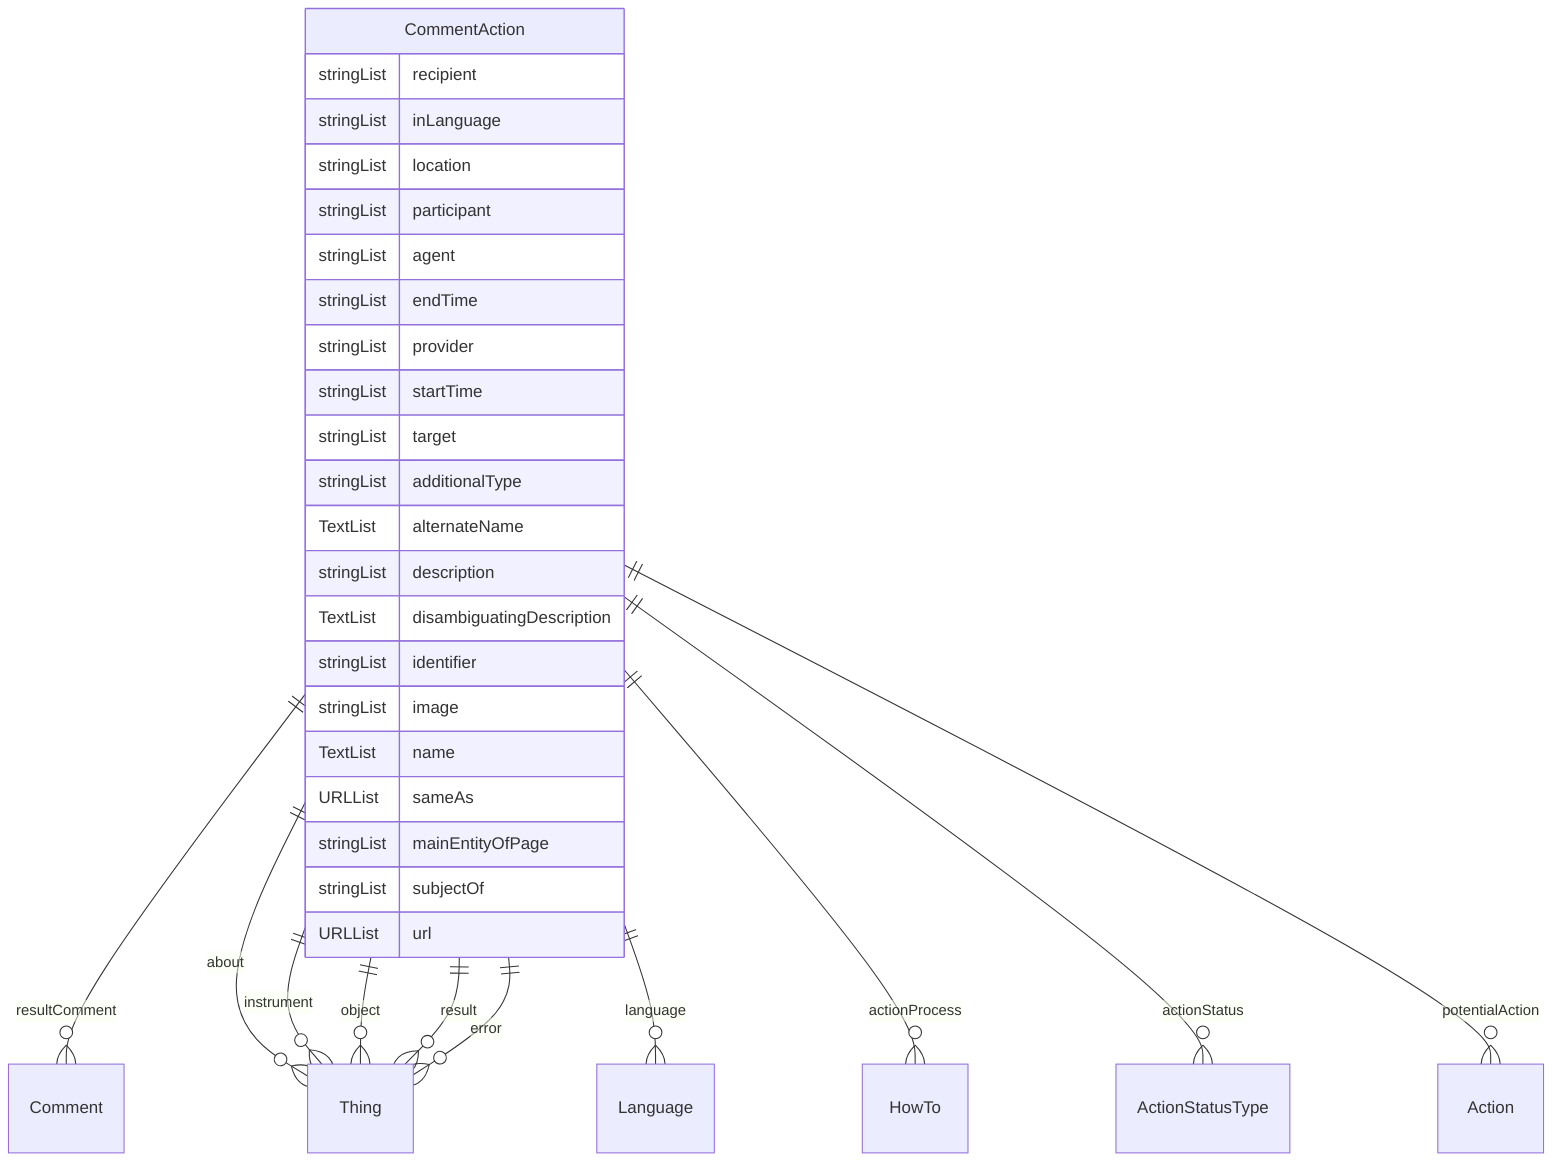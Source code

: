 erDiagram
CommentAction {
    stringList recipient  
    stringList inLanguage  
    stringList location  
    stringList participant  
    stringList agent  
    stringList endTime  
    stringList provider  
    stringList startTime  
    stringList target  
    stringList additionalType  
    TextList alternateName  
    stringList description  
    TextList disambiguatingDescription  
    stringList identifier  
    stringList image  
    TextList name  
    URLList sameAs  
    stringList mainEntityOfPage  
    stringList subjectOf  
    URLList url  
}

CommentAction ||--}o Comment : "resultComment"
CommentAction ||--}o Thing : "about"
CommentAction ||--}o Language : "language"
CommentAction ||--}o Thing : "instrument"
CommentAction ||--}o Thing : "object"
CommentAction ||--}o Thing : "result"
CommentAction ||--}o HowTo : "actionProcess"
CommentAction ||--}o ActionStatusType : "actionStatus"
CommentAction ||--}o Thing : "error"
CommentAction ||--}o Action : "potentialAction"